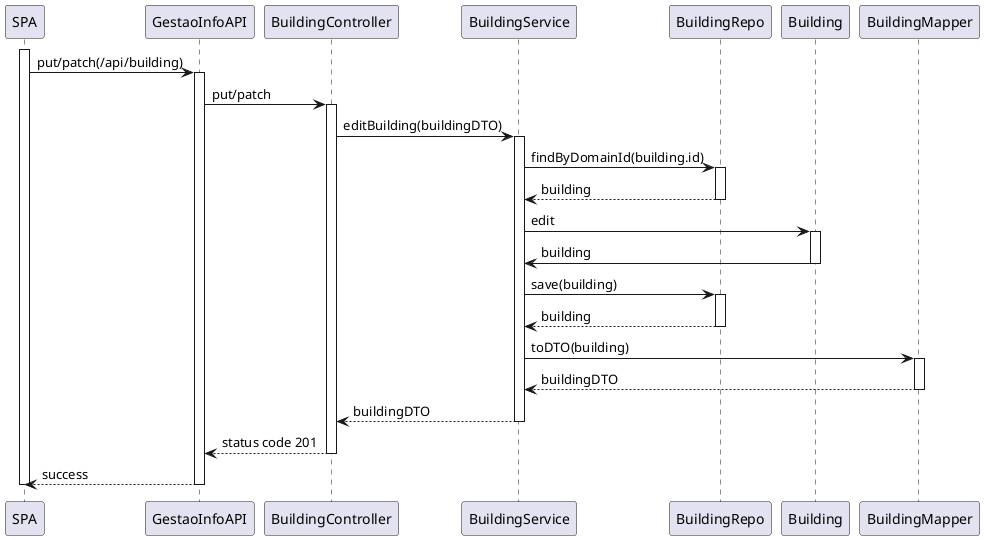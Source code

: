@startuml

activate SPA
SPA -> GestaoInfoAPI : put/patch(/api/building)
activate GestaoInfoAPI

GestaoInfoAPI -> BuildingController : put/patch
activate BuildingController

BuildingController -> BuildingService : editBuilding(buildingDTO)
activate BuildingService

BuildingService -> BuildingRepo : findByDomainId(building.id)
activate BuildingRepo
BuildingRepo --> BuildingService : building
deactivate BuildingRepo

BuildingService -> Building : edit
activate Building
Building -> BuildingService: building
deactivate

BuildingService -> BuildingRepo : save(building)
activate BuildingRepo
BuildingRepo --> BuildingService : building
deactivate BuildingRepo

BuildingService -> BuildingMapper : toDTO(building)
activate BuildingMapper
BuildingMapper --> BuildingService : buildingDTO
deactivate BuildingMapper

BuildingService --> BuildingController : buildingDTO
deactivate BuildingService

BuildingController --> GestaoInfoAPI : status code 201
deactivate BuildingController

GestaoInfoAPI --> SPA : success
deactivate GestaoInfoAPI

deactivate SPA

@enduml
